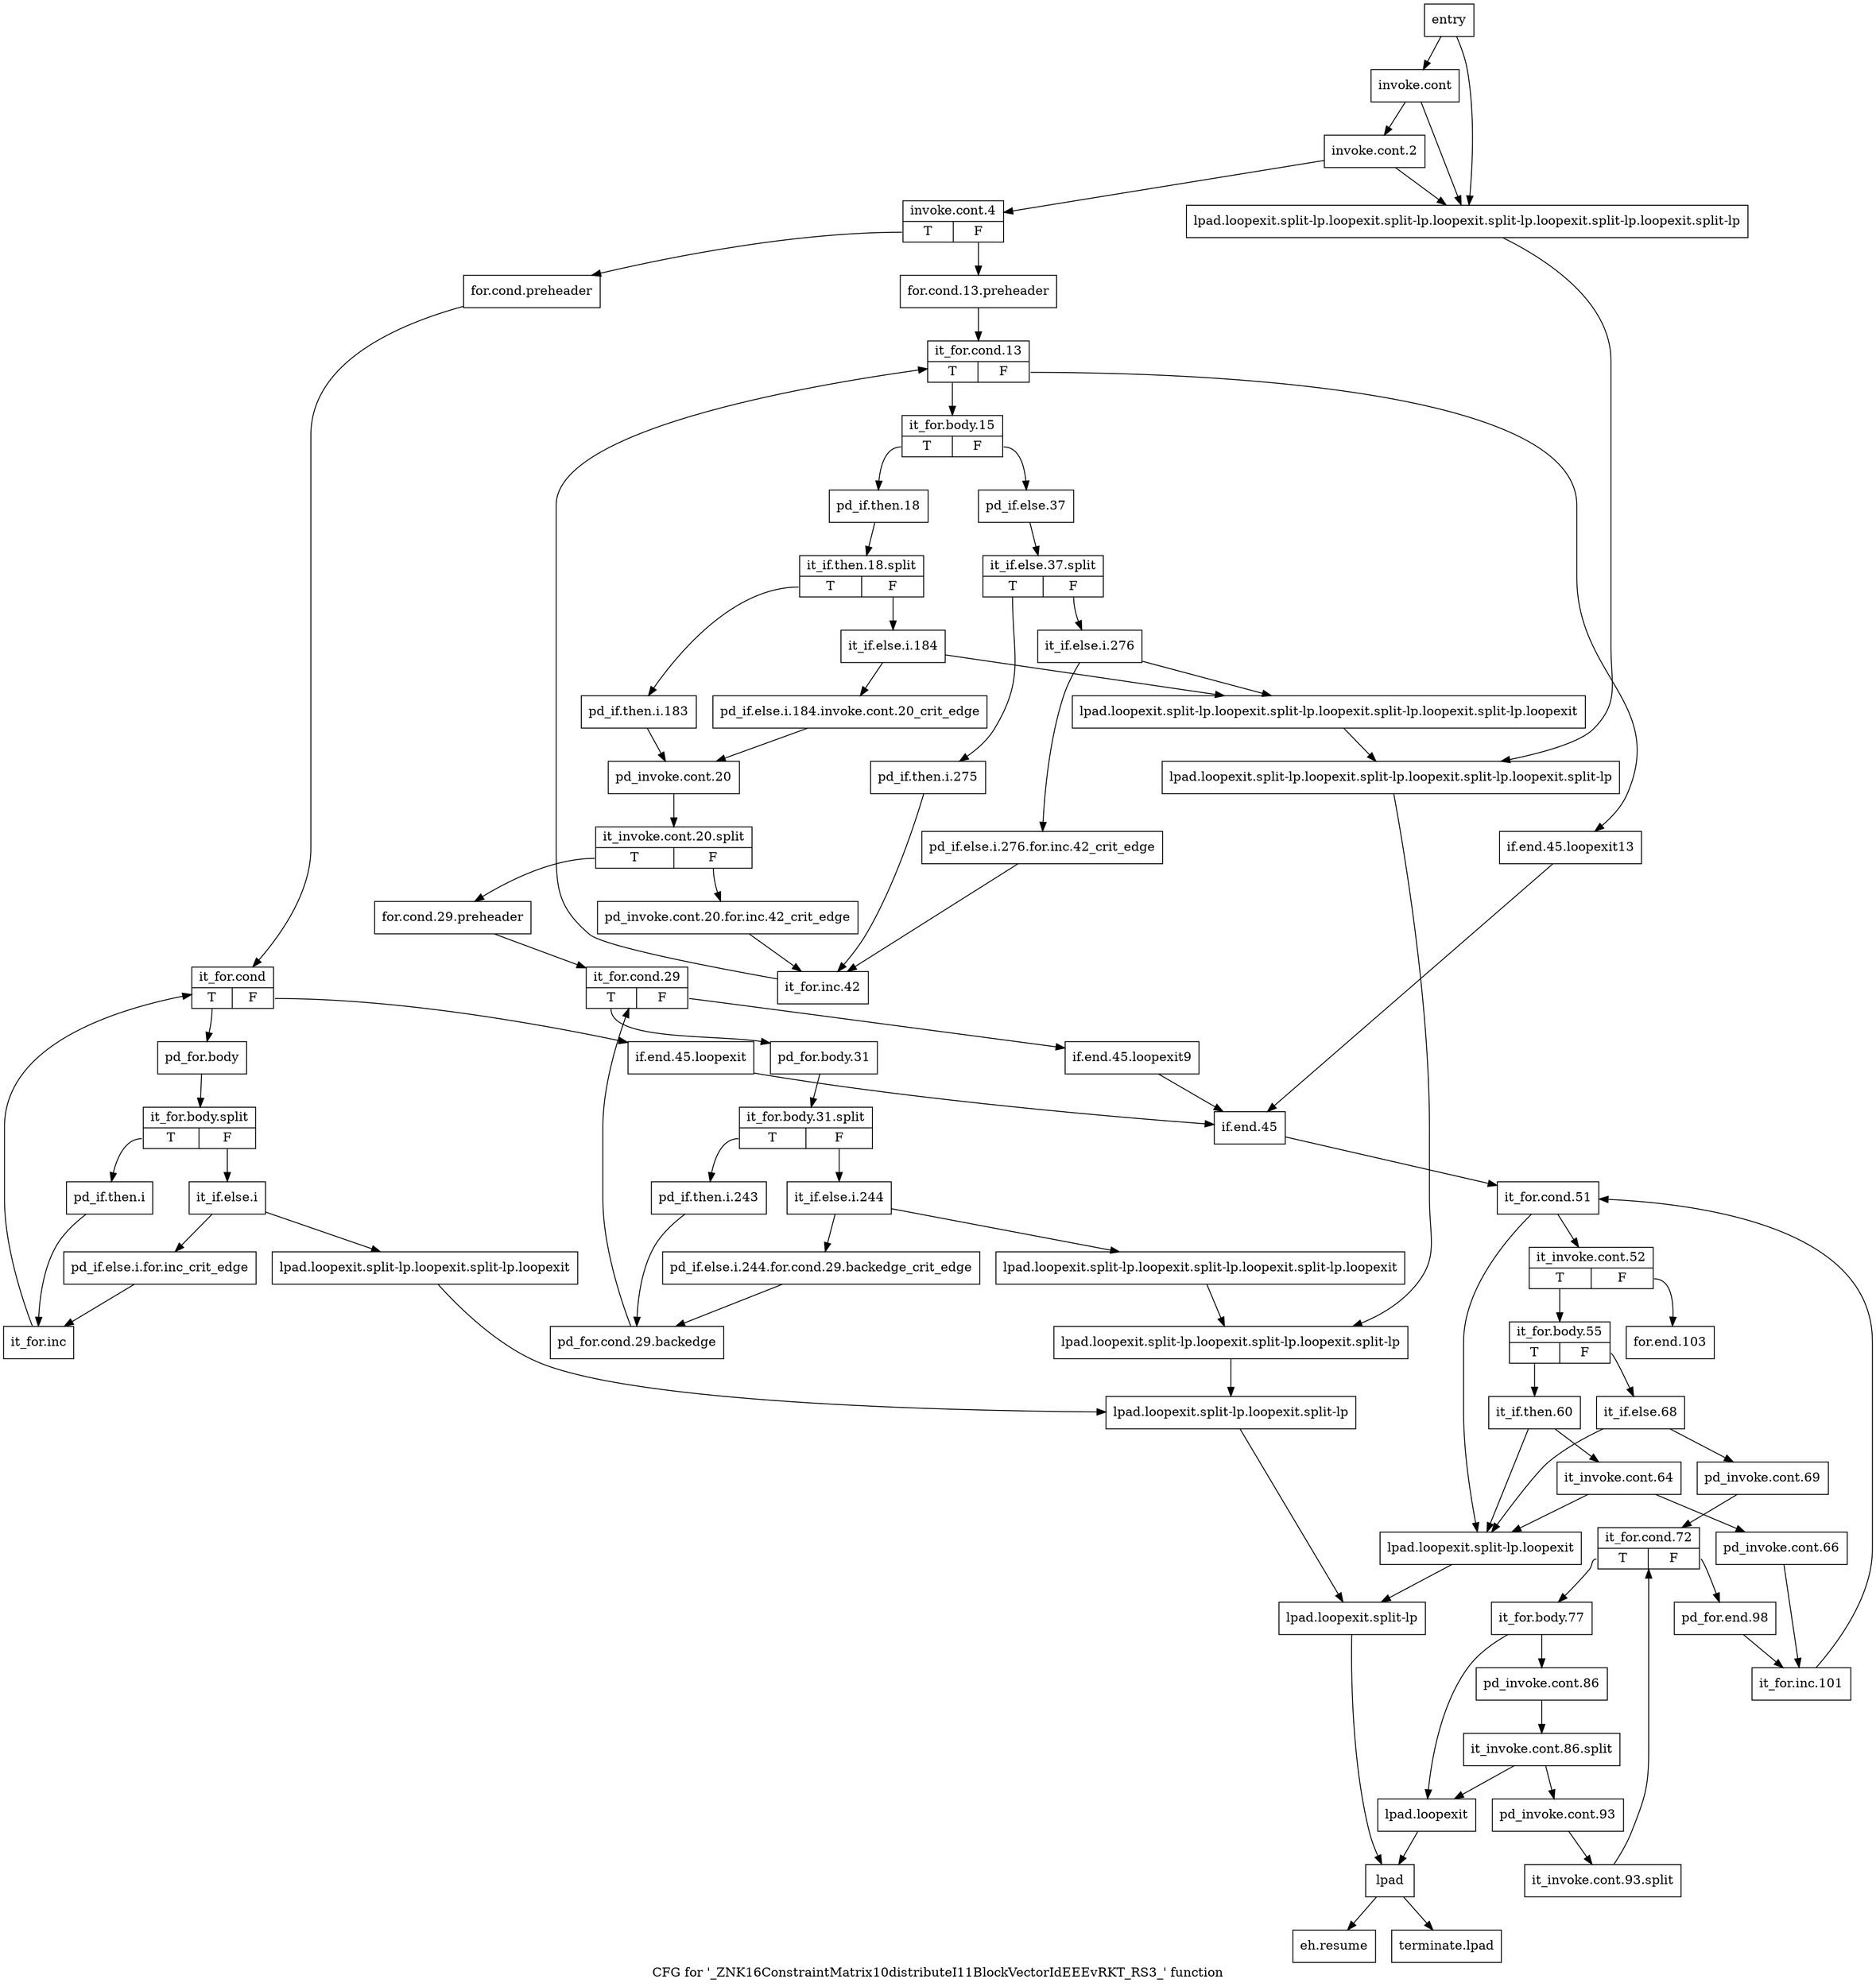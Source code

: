 digraph "CFG for '_ZNK16ConstraintMatrix10distributeI11BlockVectorIdEEEvRKT_RS3_' function" {
	label="CFG for '_ZNK16ConstraintMatrix10distributeI11BlockVectorIdEEEvRKT_RS3_' function";

	Node0x4137df0 [shape=record,label="{entry}"];
	Node0x4137df0 -> Node0x4137e40;
	Node0x4137df0 -> Node0x4139a60;
	Node0x4137e40 [shape=record,label="{invoke.cont}"];
	Node0x4137e40 -> Node0x4137e90;
	Node0x4137e40 -> Node0x4139a60;
	Node0x4137e90 [shape=record,label="{invoke.cont.2}"];
	Node0x4137e90 -> Node0x4137ee0;
	Node0x4137e90 -> Node0x4139a60;
	Node0x4137ee0 [shape=record,label="{invoke.cont.4|{<s0>T|<s1>F}}"];
	Node0x4137ee0:s0 -> Node0x4137f80;
	Node0x4137ee0:s1 -> Node0x4137f30;
	Node0x4137f30 [shape=record,label="{for.cond.13.preheader}"];
	Node0x4137f30 -> Node0x4139c40;
	Node0x4137f80 [shape=record,label="{for.cond.preheader}"];
	Node0x4137f80 -> Node0x41396f0;
	Node0x41396f0 [shape=record,label="{it_for.cond|{<s0>T|<s1>F}}"];
	Node0x41396f0:s0 -> Node0x4139740;
	Node0x41396f0:s1 -> Node0x413a280;
	Node0x4139740 [shape=record,label="{pd_for.body}"];
	Node0x4139740 -> Node0x9ef5480;
	Node0x9ef5480 [shape=record,label="{it_for.body.split|{<s0>T|<s1>F}}"];
	Node0x9ef5480:s0 -> Node0x4139790;
	Node0x9ef5480:s1 -> Node0x41397e0;
	Node0x4139790 [shape=record,label="{pd_if.then.i}"];
	Node0x4139790 -> Node0x4139880;
	Node0x41397e0 [shape=record,label="{it_if.else.i}"];
	Node0x41397e0 -> Node0x4139830;
	Node0x41397e0 -> Node0x4139970;
	Node0x4139830 [shape=record,label="{pd_if.else.i.for.inc_crit_edge}"];
	Node0x4139830 -> Node0x4139880;
	Node0x4139880 [shape=record,label="{it_for.inc}"];
	Node0x4139880 -> Node0x41396f0;
	Node0x41398d0 [shape=record,label="{lpad.loopexit}"];
	Node0x41398d0 -> Node0x4139bf0;
	Node0x4139920 [shape=record,label="{lpad.loopexit.split-lp.loopexit}"];
	Node0x4139920 -> Node0x4139ba0;
	Node0x4139970 [shape=record,label="{lpad.loopexit.split-lp.loopexit.split-lp.loopexit}"];
	Node0x4139970 -> Node0x4139b50;
	Node0x41399c0 [shape=record,label="{lpad.loopexit.split-lp.loopexit.split-lp.loopexit.split-lp.loopexit}"];
	Node0x41399c0 -> Node0x4139b00;
	Node0x4139a10 [shape=record,label="{lpad.loopexit.split-lp.loopexit.split-lp.loopexit.split-lp.loopexit.split-lp.loopexit}"];
	Node0x4139a10 -> Node0x4139ab0;
	Node0x4139a60 [shape=record,label="{lpad.loopexit.split-lp.loopexit.split-lp.loopexit.split-lp.loopexit.split-lp.loopexit.split-lp}"];
	Node0x4139a60 -> Node0x4139ab0;
	Node0x4139ab0 [shape=record,label="{lpad.loopexit.split-lp.loopexit.split-lp.loopexit.split-lp.loopexit.split-lp}"];
	Node0x4139ab0 -> Node0x4139b00;
	Node0x4139b00 [shape=record,label="{lpad.loopexit.split-lp.loopexit.split-lp.loopexit.split-lp}"];
	Node0x4139b00 -> Node0x4139b50;
	Node0x4139b50 [shape=record,label="{lpad.loopexit.split-lp.loopexit.split-lp}"];
	Node0x4139b50 -> Node0x4139ba0;
	Node0x4139ba0 [shape=record,label="{lpad.loopexit.split-lp}"];
	Node0x4139ba0 -> Node0x4139bf0;
	Node0x4139bf0 [shape=record,label="{lpad}"];
	Node0x4139bf0 -> Node0x413a870;
	Node0x4139bf0 -> Node0x413a8c0;
	Node0x4139c40 [shape=record,label="{it_for.cond.13|{<s0>T|<s1>F}}"];
	Node0x4139c40:s0 -> Node0x4139c90;
	Node0x4139c40:s1 -> Node0x413a320;
	Node0x4139c90 [shape=record,label="{it_for.body.15|{<s0>T|<s1>F}}"];
	Node0x4139c90:s0 -> Node0x4139ce0;
	Node0x4139c90:s1 -> Node0x413a0f0;
	Node0x4139ce0 [shape=record,label="{pd_if.then.18}"];
	Node0x4139ce0 -> Node0x9f22860;
	Node0x9f22860 [shape=record,label="{it_if.then.18.split|{<s0>T|<s1>F}}"];
	Node0x9f22860:s0 -> Node0x4139d30;
	Node0x9f22860:s1 -> Node0x4139d80;
	Node0x4139d30 [shape=record,label="{pd_if.then.i.183}"];
	Node0x4139d30 -> Node0x4139e20;
	Node0x4139d80 [shape=record,label="{it_if.else.i.184}"];
	Node0x4139d80 -> Node0x4139dd0;
	Node0x4139d80 -> Node0x4139a10;
	Node0x4139dd0 [shape=record,label="{pd_if.else.i.184.invoke.cont.20_crit_edge}"];
	Node0x4139dd0 -> Node0x4139e20;
	Node0x4139e20 [shape=record,label="{pd_invoke.cont.20}"];
	Node0x4139e20 -> Node0x9ef5360;
	Node0x9ef5360 [shape=record,label="{it_invoke.cont.20.split|{<s0>T|<s1>F}}"];
	Node0x9ef5360:s0 -> Node0x4139ec0;
	Node0x9ef5360:s1 -> Node0x4139e70;
	Node0x4139e70 [shape=record,label="{pd_invoke.cont.20.for.inc.42_crit_edge}"];
	Node0x4139e70 -> Node0x413a230;
	Node0x4139ec0 [shape=record,label="{for.cond.29.preheader}"];
	Node0x4139ec0 -> Node0x4139f10;
	Node0x4139f10 [shape=record,label="{it_for.cond.29|{<s0>T|<s1>F}}"];
	Node0x4139f10:s0 -> Node0x4139f60;
	Node0x4139f10:s1 -> Node0x413a2d0;
	Node0x4139f60 [shape=record,label="{pd_for.body.31}"];
	Node0x4139f60 -> Node0x9ef5140;
	Node0x9ef5140 [shape=record,label="{it_for.body.31.split|{<s0>T|<s1>F}}"];
	Node0x9ef5140:s0 -> Node0x4139fb0;
	Node0x9ef5140:s1 -> Node0x413a000;
	Node0x4139fb0 [shape=record,label="{pd_if.then.i.243}"];
	Node0x4139fb0 -> Node0x413a0a0;
	Node0x413a000 [shape=record,label="{it_if.else.i.244}"];
	Node0x413a000 -> Node0x413a050;
	Node0x413a000 -> Node0x41399c0;
	Node0x413a050 [shape=record,label="{pd_if.else.i.244.for.cond.29.backedge_crit_edge}"];
	Node0x413a050 -> Node0x413a0a0;
	Node0x413a0a0 [shape=record,label="{pd_for.cond.29.backedge}"];
	Node0x413a0a0 -> Node0x4139f10;
	Node0x413a0f0 [shape=record,label="{pd_if.else.37}"];
	Node0x413a0f0 -> Node0x9f6e2d0;
	Node0x9f6e2d0 [shape=record,label="{it_if.else.37.split|{<s0>T|<s1>F}}"];
	Node0x9f6e2d0:s0 -> Node0x413a140;
	Node0x9f6e2d0:s1 -> Node0x413a190;
	Node0x413a140 [shape=record,label="{pd_if.then.i.275}"];
	Node0x413a140 -> Node0x413a230;
	Node0x413a190 [shape=record,label="{it_if.else.i.276}"];
	Node0x413a190 -> Node0x413a1e0;
	Node0x413a190 -> Node0x4139a10;
	Node0x413a1e0 [shape=record,label="{pd_if.else.i.276.for.inc.42_crit_edge}"];
	Node0x413a1e0 -> Node0x413a230;
	Node0x413a230 [shape=record,label="{it_for.inc.42}"];
	Node0x413a230 -> Node0x4139c40;
	Node0x413a280 [shape=record,label="{if.end.45.loopexit}"];
	Node0x413a280 -> Node0x413a370;
	Node0x413a2d0 [shape=record,label="{if.end.45.loopexit9}"];
	Node0x413a2d0 -> Node0x413a370;
	Node0x413a320 [shape=record,label="{if.end.45.loopexit13}"];
	Node0x413a320 -> Node0x413a370;
	Node0x413a370 [shape=record,label="{if.end.45}"];
	Node0x413a370 -> Node0x413a3c0;
	Node0x413a3c0 [shape=record,label="{it_for.cond.51}"];
	Node0x413a3c0 -> Node0x413a410;
	Node0x413a3c0 -> Node0x4139920;
	Node0x413a410 [shape=record,label="{it_invoke.cont.52|{<s0>T|<s1>F}}"];
	Node0x413a410:s0 -> Node0x413a460;
	Node0x413a410:s1 -> Node0x413a820;
	Node0x413a460 [shape=record,label="{it_for.body.55|{<s0>T|<s1>F}}"];
	Node0x413a460:s0 -> Node0x413a4b0;
	Node0x413a460:s1 -> Node0x413a5a0;
	Node0x413a4b0 [shape=record,label="{it_if.then.60}"];
	Node0x413a4b0 -> Node0x413a500;
	Node0x413a4b0 -> Node0x4139920;
	Node0x413a500 [shape=record,label="{it_invoke.cont.64}"];
	Node0x413a500 -> Node0x413a550;
	Node0x413a500 -> Node0x4139920;
	Node0x413a550 [shape=record,label="{pd_invoke.cont.66}"];
	Node0x413a550 -> Node0x413a7d0;
	Node0x413a5a0 [shape=record,label="{it_if.else.68}"];
	Node0x413a5a0 -> Node0x413a5f0;
	Node0x413a5a0 -> Node0x4139920;
	Node0x413a5f0 [shape=record,label="{pd_invoke.cont.69}"];
	Node0x413a5f0 -> Node0x413a640;
	Node0x413a640 [shape=record,label="{it_for.cond.72|{<s0>T|<s1>F}}"];
	Node0x413a640:s0 -> Node0x413a690;
	Node0x413a640:s1 -> Node0x413a780;
	Node0x413a690 [shape=record,label="{it_for.body.77}"];
	Node0x413a690 -> Node0x413a6e0;
	Node0x413a690 -> Node0x41398d0;
	Node0x413a6e0 [shape=record,label="{pd_invoke.cont.86}"];
	Node0x413a6e0 -> Node0x9ef5020;
	Node0x9ef5020 [shape=record,label="{it_invoke.cont.86.split}"];
	Node0x9ef5020 -> Node0x413a730;
	Node0x9ef5020 -> Node0x41398d0;
	Node0x413a730 [shape=record,label="{pd_invoke.cont.93}"];
	Node0x413a730 -> Node0x9ef4e00;
	Node0x9ef4e00 [shape=record,label="{it_invoke.cont.93.split}"];
	Node0x9ef4e00 -> Node0x413a640;
	Node0x413a780 [shape=record,label="{pd_for.end.98}"];
	Node0x413a780 -> Node0x413a7d0;
	Node0x413a7d0 [shape=record,label="{it_for.inc.101}"];
	Node0x413a7d0 -> Node0x413a3c0;
	Node0x413a820 [shape=record,label="{for.end.103}"];
	Node0x413a870 [shape=record,label="{eh.resume}"];
	Node0x413a8c0 [shape=record,label="{terminate.lpad}"];
}

